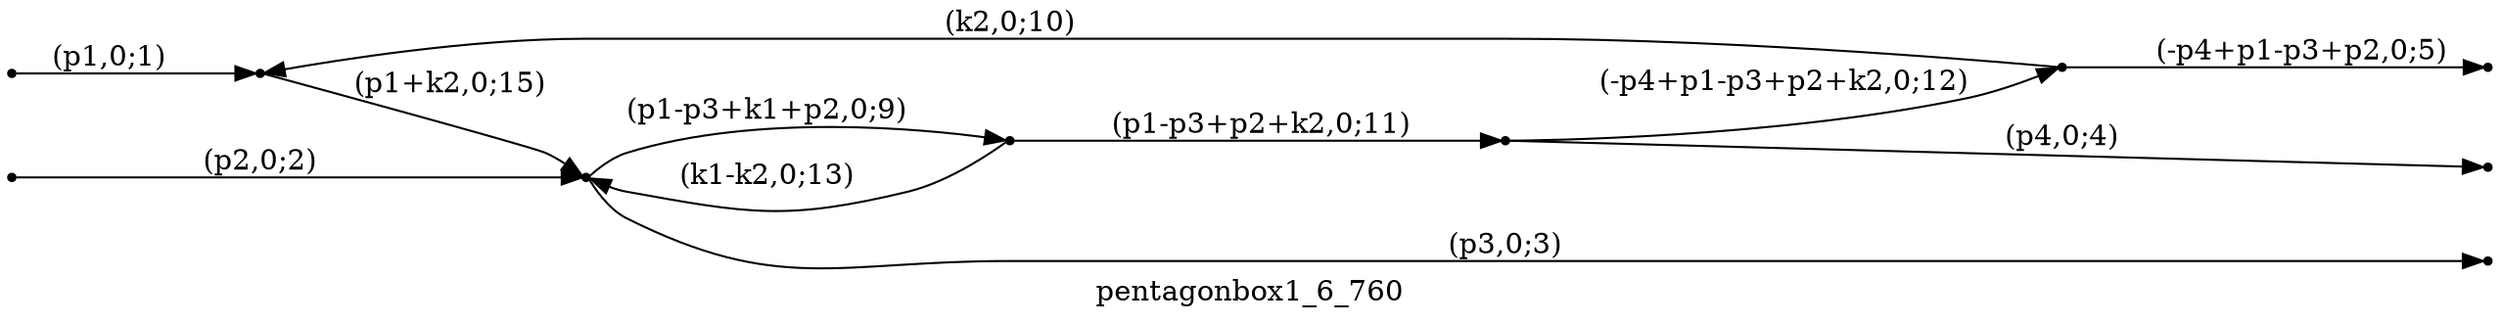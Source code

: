 digraph pentagonbox1_6_760 {
  label="pentagonbox1_6_760";
  rankdir="LR";
  subgraph edges {
    -1 -> 5 [label="(p1,0;1)"];
    -2 -> 4 [label="(p2,0;2)"];
    4 -> -3 [label="(p3,0;3)"];
    3 -> -4 [label="(p4,0;4)"];
    1 -> -5 [label="(-p4+p1-p3+p2,0;5)"];
    4 -> 2 [label="(p1-p3+k1+p2,0;9)"];
    1 -> 5 [label="(k2,0;10)"];
    2 -> 3 [label="(p1-p3+p2+k2,0;11)"];
    3 -> 1 [label="(-p4+p1-p3+p2+k2,0;12)"];
    2 -> 4 [label="(k1-k2,0;13)"];
    5 -> 4 [label="(p1+k2,0;15)"];
  }
  subgraph incoming { rank="source"; -1; -2; }
  subgraph outgoing { rank="sink"; -3; -4; -5; }
-5 [shape=point];
-4 [shape=point];
-3 [shape=point];
-2 [shape=point];
-1 [shape=point];
1 [shape=point];
2 [shape=point];
3 [shape=point];
4 [shape=point];
5 [shape=point];
}

